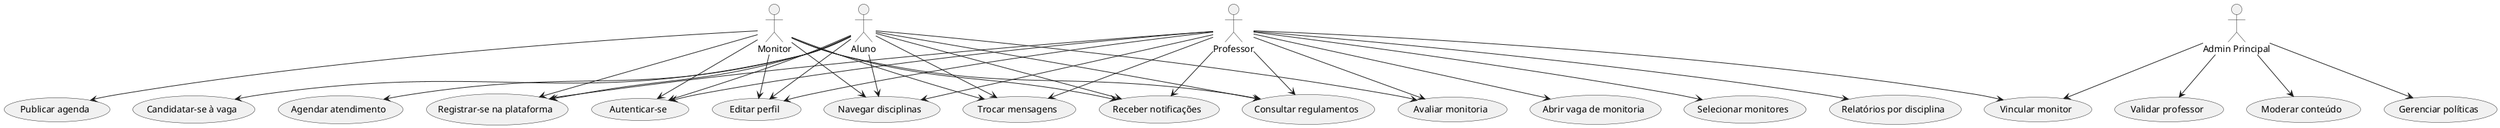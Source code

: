 @startuml
:Aluno: --> (Registrar-se na plataforma)
:Aluno: --> (Autenticar-se)
:Aluno: --> (Editar perfil)
:Aluno: --> (Navegar disciplinas)
:Aluno: --> (Candidatar-se à vaga)
:Aluno: --> (Agendar atendimento)
:Aluno: --> (Trocar mensagens)
:Aluno: --> (Avaliar monitoria)
:Aluno: --> (Receber notificações)
:Aluno: --> (Consultar regulamentos)

:Monitor: --> (Registrar-se na plataforma)
:Monitor: --> (Autenticar-se)
:Monitor: --> (Editar perfil)
:Monitor: --> (Navegar disciplinas)
:Monitor: --> (Publicar agenda)
:Monitor: --> (Trocar mensagens)
:Monitor: --> (Receber notificações)
:Monitor: --> (Consultar regulamentos)

:Professor: --> (Registrar-se na plataforma)
:Professor: --> (Autenticar-se)
:Professor: --> (Editar perfil)
:Professor: --> (Navegar disciplinas)
:Professor: --> (Abrir vaga de monitoria)
:Professor: --> (Selecionar monitores)
:Professor: --> (Vincular monitor)
:Professor: --> (Trocar mensagens)
:Professor: --> (Avaliar monitoria)
:Professor: --> (Receber notificações)
:Professor: --> (Consultar regulamentos)
:Professor: --> (Relatórios por disciplina)

"Admin Principal" as Admin
Admin --> (Validar professor)
Admin --> (Vincular monitor)
Admin --> (Moderar conteúdo)
Admin --> (Gerenciar políticas)
@enduml

